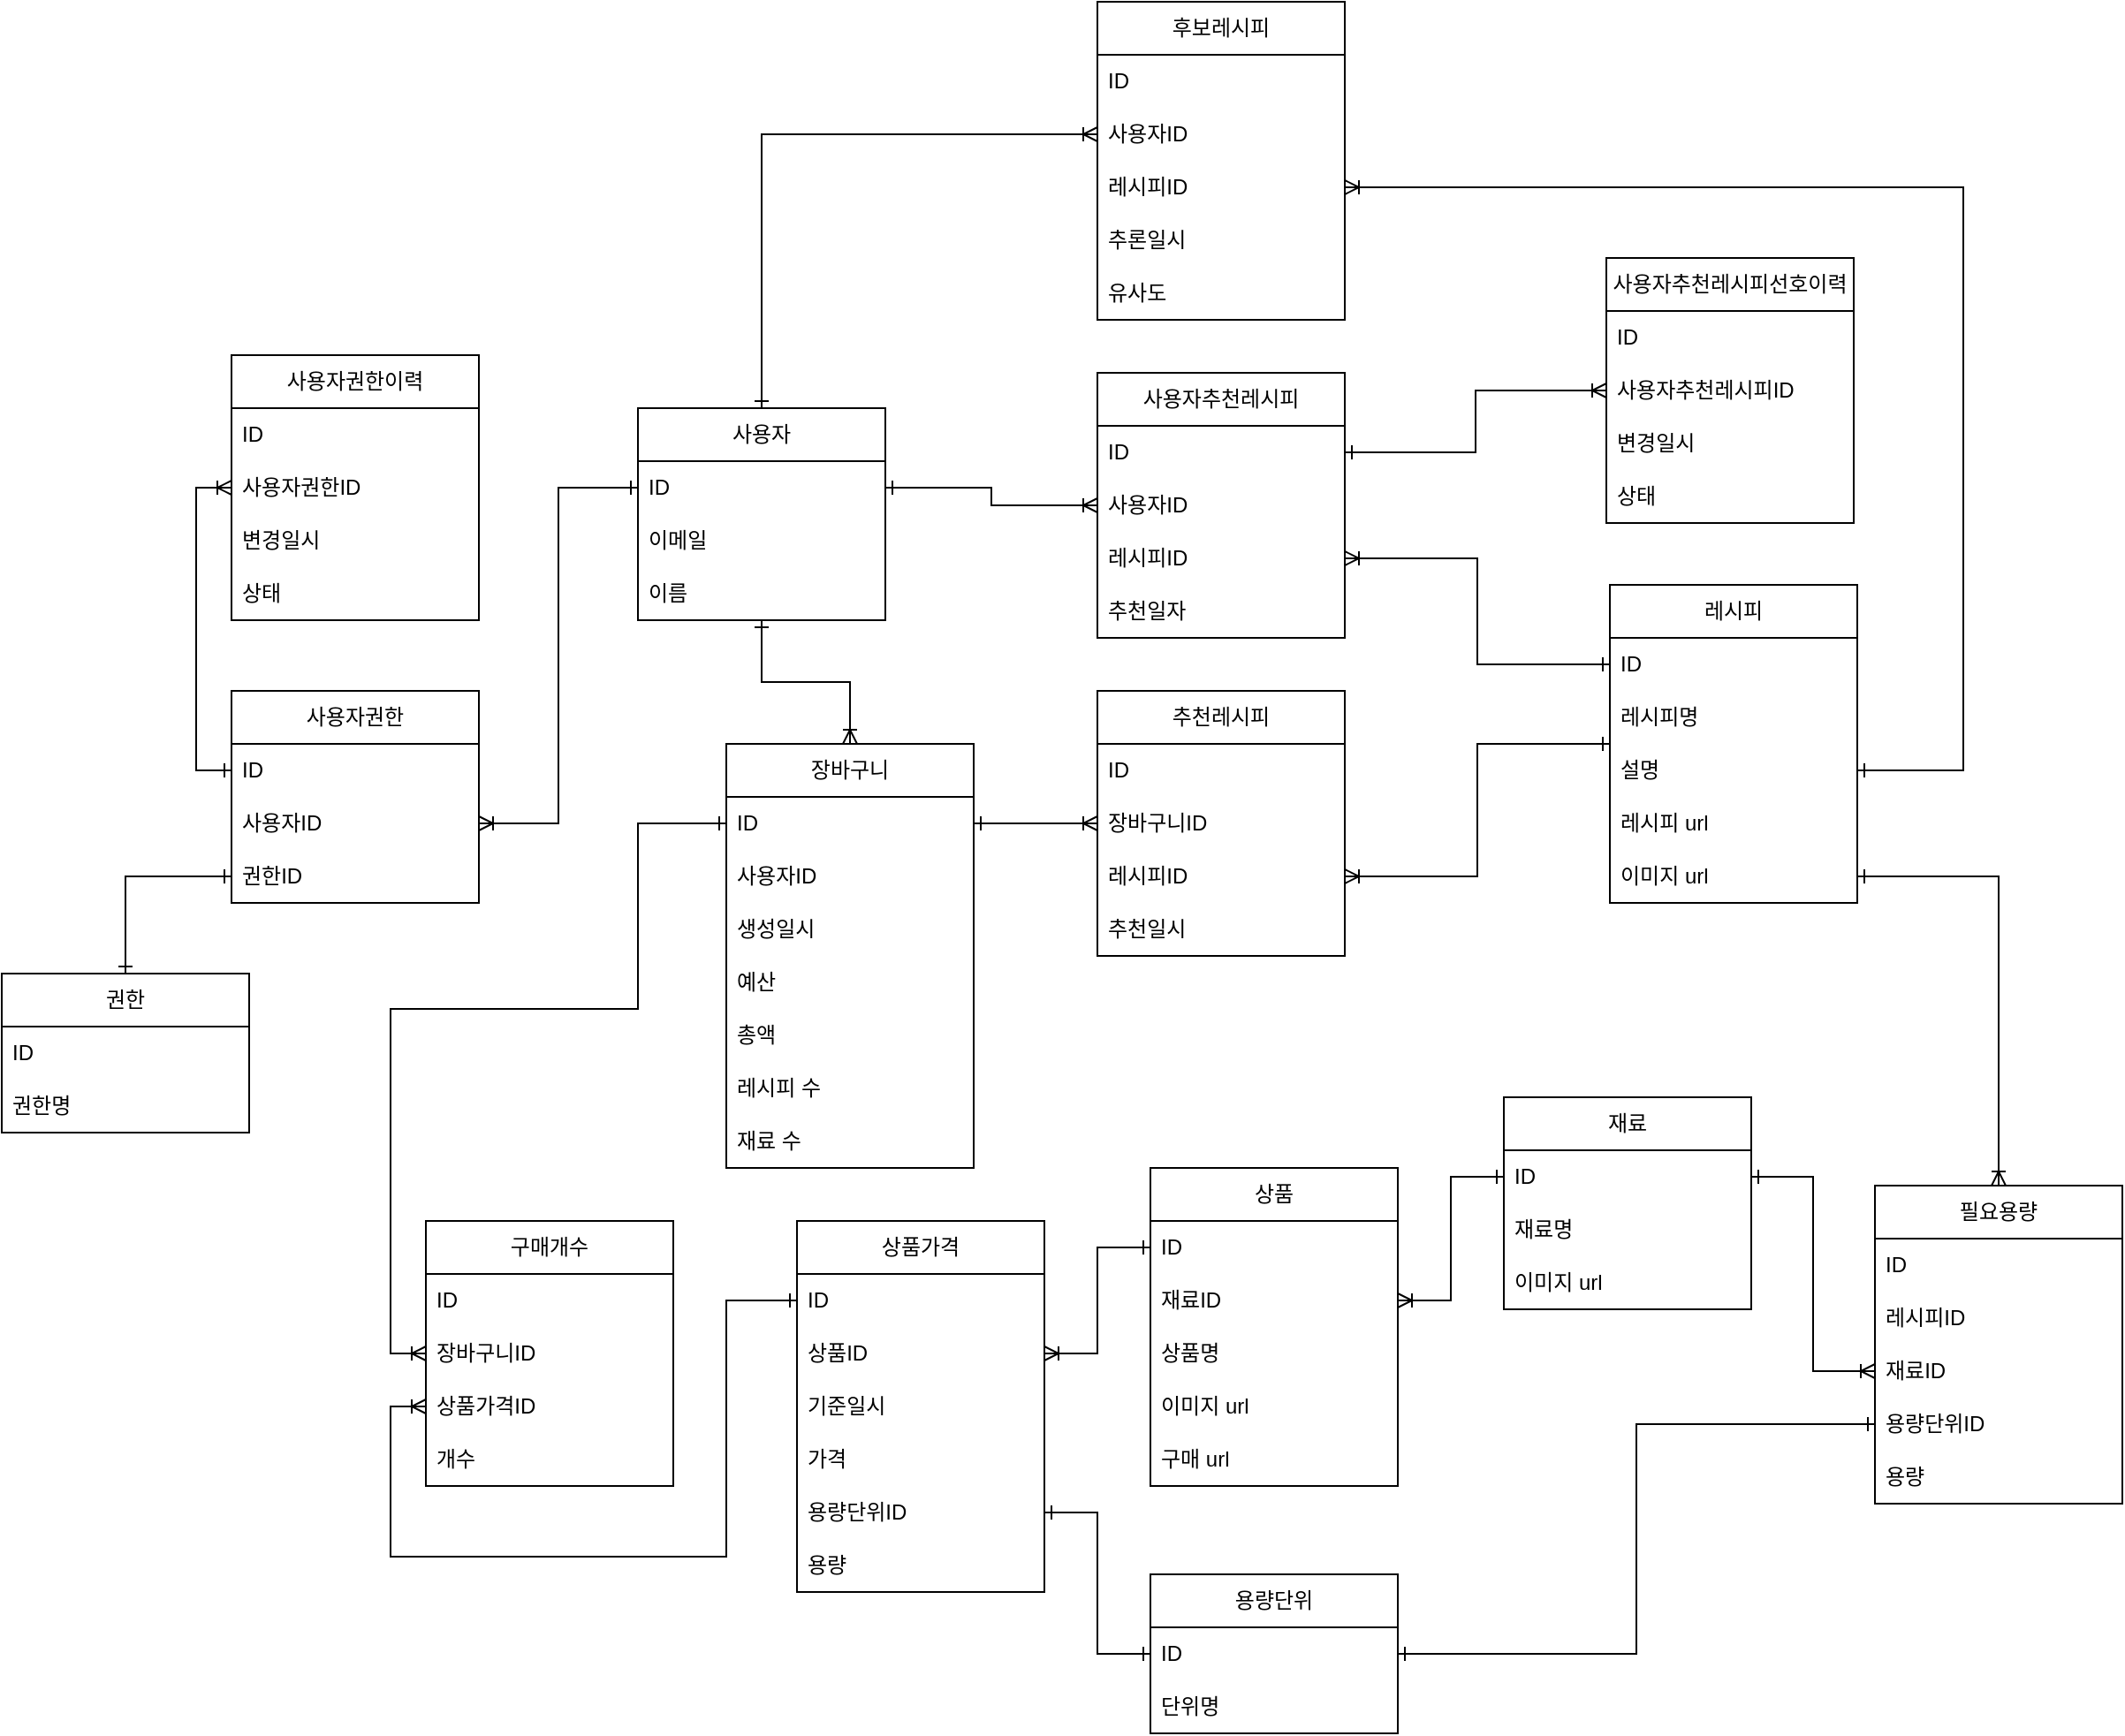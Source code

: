 <mxfile version="24.4.13" type="github">
  <diagram id="R2lEEEUBdFMjLlhIrx00" name="Page-1">
    <mxGraphModel dx="1908" dy="2206" grid="1" gridSize="10" guides="1" tooltips="1" connect="1" arrows="1" fold="1" page="1" pageScale="1" pageWidth="850" pageHeight="1100" math="0" shadow="0" extFonts="Permanent Marker^https://fonts.googleapis.com/css?family=Permanent+Marker">
      <root>
        <mxCell id="0" />
        <mxCell id="1" parent="0" />
        <mxCell id="Ee06GFcQ30DCkJuO8rS5-138" style="edgeStyle=orthogonalEdgeStyle;rounded=0;orthogonalLoop=1;jettySize=auto;html=1;entryX=0.5;entryY=0;entryDx=0;entryDy=0;startArrow=ERone;startFill=0;endArrow=ERoneToMany;endFill=0;" edge="1" parent="1" source="Ee06GFcQ30DCkJuO8rS5-6" target="Ee06GFcQ30DCkJuO8rS5-41">
          <mxGeometry relative="1" as="geometry" />
        </mxCell>
        <mxCell id="Ee06GFcQ30DCkJuO8rS5-6" value="사용자" style="swimlane;fontStyle=0;childLayout=stackLayout;horizontal=1;startSize=30;horizontalStack=0;resizeParent=1;resizeParentMax=0;resizeLast=0;collapsible=1;marginBottom=0;whiteSpace=wrap;html=1;" vertex="1" parent="1">
          <mxGeometry x="630" y="-100" width="140" height="120" as="geometry" />
        </mxCell>
        <mxCell id="Ee06GFcQ30DCkJuO8rS5-7" value="ID" style="text;strokeColor=none;fillColor=none;align=left;verticalAlign=middle;spacingLeft=4;spacingRight=4;overflow=hidden;points=[[0,0.5],[1,0.5]];portConstraint=eastwest;rotatable=0;whiteSpace=wrap;html=1;" vertex="1" parent="Ee06GFcQ30DCkJuO8rS5-6">
          <mxGeometry y="30" width="140" height="30" as="geometry" />
        </mxCell>
        <mxCell id="Ee06GFcQ30DCkJuO8rS5-8" value="이메일" style="text;strokeColor=none;fillColor=none;align=left;verticalAlign=middle;spacingLeft=4;spacingRight=4;overflow=hidden;points=[[0,0.5],[1,0.5]];portConstraint=eastwest;rotatable=0;whiteSpace=wrap;html=1;" vertex="1" parent="Ee06GFcQ30DCkJuO8rS5-6">
          <mxGeometry y="60" width="140" height="30" as="geometry" />
        </mxCell>
        <mxCell id="Ee06GFcQ30DCkJuO8rS5-9" value="이름" style="text;strokeColor=none;fillColor=none;align=left;verticalAlign=middle;spacingLeft=4;spacingRight=4;overflow=hidden;points=[[0,0.5],[1,0.5]];portConstraint=eastwest;rotatable=0;whiteSpace=wrap;html=1;" vertex="1" parent="Ee06GFcQ30DCkJuO8rS5-6">
          <mxGeometry y="90" width="140" height="30" as="geometry" />
        </mxCell>
        <mxCell id="Ee06GFcQ30DCkJuO8rS5-14" value="사용자권한" style="swimlane;fontStyle=0;childLayout=stackLayout;horizontal=1;startSize=30;horizontalStack=0;resizeParent=1;resizeParentMax=0;resizeLast=0;collapsible=1;marginBottom=0;whiteSpace=wrap;html=1;" vertex="1" parent="1">
          <mxGeometry x="400" y="60" width="140" height="120" as="geometry" />
        </mxCell>
        <mxCell id="Ee06GFcQ30DCkJuO8rS5-15" value="ID" style="text;strokeColor=none;fillColor=none;align=left;verticalAlign=middle;spacingLeft=4;spacingRight=4;overflow=hidden;points=[[0,0.5],[1,0.5]];portConstraint=eastwest;rotatable=0;whiteSpace=wrap;html=1;" vertex="1" parent="Ee06GFcQ30DCkJuO8rS5-14">
          <mxGeometry y="30" width="140" height="30" as="geometry" />
        </mxCell>
        <mxCell id="Ee06GFcQ30DCkJuO8rS5-16" value="사용자ID" style="text;strokeColor=none;fillColor=none;align=left;verticalAlign=middle;spacingLeft=4;spacingRight=4;overflow=hidden;points=[[0,0.5],[1,0.5]];portConstraint=eastwest;rotatable=0;whiteSpace=wrap;html=1;" vertex="1" parent="Ee06GFcQ30DCkJuO8rS5-14">
          <mxGeometry y="60" width="140" height="30" as="geometry" />
        </mxCell>
        <mxCell id="Ee06GFcQ30DCkJuO8rS5-17" value="권한ID" style="text;strokeColor=none;fillColor=none;align=left;verticalAlign=middle;spacingLeft=4;spacingRight=4;overflow=hidden;points=[[0,0.5],[1,0.5]];portConstraint=eastwest;rotatable=0;whiteSpace=wrap;html=1;" vertex="1" parent="Ee06GFcQ30DCkJuO8rS5-14">
          <mxGeometry y="90" width="140" height="30" as="geometry" />
        </mxCell>
        <mxCell id="Ee06GFcQ30DCkJuO8rS5-18" value="권한" style="swimlane;fontStyle=0;childLayout=stackLayout;horizontal=1;startSize=30;horizontalStack=0;resizeParent=1;resizeParentMax=0;resizeLast=0;collapsible=1;marginBottom=0;whiteSpace=wrap;html=1;" vertex="1" parent="1">
          <mxGeometry x="270" y="220" width="140" height="90" as="geometry" />
        </mxCell>
        <mxCell id="Ee06GFcQ30DCkJuO8rS5-19" value="ID" style="text;strokeColor=none;fillColor=none;align=left;verticalAlign=middle;spacingLeft=4;spacingRight=4;overflow=hidden;points=[[0,0.5],[1,0.5]];portConstraint=eastwest;rotatable=0;whiteSpace=wrap;html=1;" vertex="1" parent="Ee06GFcQ30DCkJuO8rS5-18">
          <mxGeometry y="30" width="140" height="30" as="geometry" />
        </mxCell>
        <mxCell id="Ee06GFcQ30DCkJuO8rS5-20" value="권한명" style="text;strokeColor=none;fillColor=none;align=left;verticalAlign=middle;spacingLeft=4;spacingRight=4;overflow=hidden;points=[[0,0.5],[1,0.5]];portConstraint=eastwest;rotatable=0;whiteSpace=wrap;html=1;" vertex="1" parent="Ee06GFcQ30DCkJuO8rS5-18">
          <mxGeometry y="60" width="140" height="30" as="geometry" />
        </mxCell>
        <mxCell id="Ee06GFcQ30DCkJuO8rS5-24" value="사용자권한이력" style="swimlane;fontStyle=0;childLayout=stackLayout;horizontal=1;startSize=30;horizontalStack=0;resizeParent=1;resizeParentMax=0;resizeLast=0;collapsible=1;marginBottom=0;whiteSpace=wrap;html=1;" vertex="1" parent="1">
          <mxGeometry x="400" y="-130" width="140" height="150" as="geometry" />
        </mxCell>
        <mxCell id="Ee06GFcQ30DCkJuO8rS5-25" value="ID" style="text;strokeColor=none;fillColor=none;align=left;verticalAlign=middle;spacingLeft=4;spacingRight=4;overflow=hidden;points=[[0,0.5],[1,0.5]];portConstraint=eastwest;rotatable=0;whiteSpace=wrap;html=1;" vertex="1" parent="Ee06GFcQ30DCkJuO8rS5-24">
          <mxGeometry y="30" width="140" height="30" as="geometry" />
        </mxCell>
        <mxCell id="Ee06GFcQ30DCkJuO8rS5-28" value="사용자권한ID" style="text;strokeColor=none;fillColor=none;align=left;verticalAlign=middle;spacingLeft=4;spacingRight=4;overflow=hidden;points=[[0,0.5],[1,0.5]];portConstraint=eastwest;rotatable=0;whiteSpace=wrap;html=1;" vertex="1" parent="Ee06GFcQ30DCkJuO8rS5-24">
          <mxGeometry y="60" width="140" height="30" as="geometry" />
        </mxCell>
        <mxCell id="Ee06GFcQ30DCkJuO8rS5-26" value="변경일시" style="text;strokeColor=none;fillColor=none;align=left;verticalAlign=middle;spacingLeft=4;spacingRight=4;overflow=hidden;points=[[0,0.5],[1,0.5]];portConstraint=eastwest;rotatable=0;whiteSpace=wrap;html=1;" vertex="1" parent="Ee06GFcQ30DCkJuO8rS5-24">
          <mxGeometry y="90" width="140" height="30" as="geometry" />
        </mxCell>
        <mxCell id="Ee06GFcQ30DCkJuO8rS5-27" value="상태" style="text;strokeColor=none;fillColor=none;align=left;verticalAlign=middle;spacingLeft=4;spacingRight=4;overflow=hidden;points=[[0,0.5],[1,0.5]];portConstraint=eastwest;rotatable=0;whiteSpace=wrap;html=1;" vertex="1" parent="Ee06GFcQ30DCkJuO8rS5-24">
          <mxGeometry y="120" width="140" height="30" as="geometry" />
        </mxCell>
        <mxCell id="Ee06GFcQ30DCkJuO8rS5-29" style="edgeStyle=orthogonalEdgeStyle;rounded=0;orthogonalLoop=1;jettySize=auto;html=1;exitX=0;exitY=0.5;exitDx=0;exitDy=0;entryX=0;entryY=0.5;entryDx=0;entryDy=0;endArrow=ERoneToMany;endFill=0;startArrow=ERone;startFill=0;" edge="1" parent="1" source="Ee06GFcQ30DCkJuO8rS5-15" target="Ee06GFcQ30DCkJuO8rS5-28">
          <mxGeometry relative="1" as="geometry" />
        </mxCell>
        <mxCell id="Ee06GFcQ30DCkJuO8rS5-30" style="edgeStyle=orthogonalEdgeStyle;rounded=0;orthogonalLoop=1;jettySize=auto;html=1;exitX=0;exitY=0.5;exitDx=0;exitDy=0;entryX=1;entryY=0.5;entryDx=0;entryDy=0;startArrow=ERone;startFill=0;endArrow=ERoneToMany;endFill=0;" edge="1" parent="1" source="Ee06GFcQ30DCkJuO8rS5-7" target="Ee06GFcQ30DCkJuO8rS5-16">
          <mxGeometry relative="1" as="geometry" />
        </mxCell>
        <mxCell id="Ee06GFcQ30DCkJuO8rS5-139" style="edgeStyle=orthogonalEdgeStyle;rounded=0;orthogonalLoop=1;jettySize=auto;html=1;entryX=1;entryY=0.5;entryDx=0;entryDy=0;startArrow=ERone;startFill=0;endArrow=ERoneToMany;endFill=0;" edge="1" parent="1" source="Ee06GFcQ30DCkJuO8rS5-32" target="Ee06GFcQ30DCkJuO8rS5-52">
          <mxGeometry relative="1" as="geometry" />
        </mxCell>
        <mxCell id="Ee06GFcQ30DCkJuO8rS5-32" value="레시피" style="swimlane;fontStyle=0;childLayout=stackLayout;horizontal=1;startSize=30;horizontalStack=0;resizeParent=1;resizeParentMax=0;resizeLast=0;collapsible=1;marginBottom=0;whiteSpace=wrap;html=1;" vertex="1" parent="1">
          <mxGeometry x="1180" width="140" height="180" as="geometry" />
        </mxCell>
        <mxCell id="Ee06GFcQ30DCkJuO8rS5-33" value="ID" style="text;strokeColor=none;fillColor=none;align=left;verticalAlign=middle;spacingLeft=4;spacingRight=4;overflow=hidden;points=[[0,0.5],[1,0.5]];portConstraint=eastwest;rotatable=0;whiteSpace=wrap;html=1;" vertex="1" parent="Ee06GFcQ30DCkJuO8rS5-32">
          <mxGeometry y="30" width="140" height="30" as="geometry" />
        </mxCell>
        <mxCell id="Ee06GFcQ30DCkJuO8rS5-34" value="레시피명" style="text;strokeColor=none;fillColor=none;align=left;verticalAlign=middle;spacingLeft=4;spacingRight=4;overflow=hidden;points=[[0,0.5],[1,0.5]];portConstraint=eastwest;rotatable=0;whiteSpace=wrap;html=1;" vertex="1" parent="Ee06GFcQ30DCkJuO8rS5-32">
          <mxGeometry y="60" width="140" height="30" as="geometry" />
        </mxCell>
        <mxCell id="Ee06GFcQ30DCkJuO8rS5-35" value="설명" style="text;strokeColor=none;fillColor=none;align=left;verticalAlign=middle;spacingLeft=4;spacingRight=4;overflow=hidden;points=[[0,0.5],[1,0.5]];portConstraint=eastwest;rotatable=0;whiteSpace=wrap;html=1;" vertex="1" parent="Ee06GFcQ30DCkJuO8rS5-32">
          <mxGeometry y="90" width="140" height="30" as="geometry" />
        </mxCell>
        <mxCell id="Ee06GFcQ30DCkJuO8rS5-37" value="레시피 url" style="text;strokeColor=none;fillColor=none;align=left;verticalAlign=middle;spacingLeft=4;spacingRight=4;overflow=hidden;points=[[0,0.5],[1,0.5]];portConstraint=eastwest;rotatable=0;whiteSpace=wrap;html=1;" vertex="1" parent="Ee06GFcQ30DCkJuO8rS5-32">
          <mxGeometry y="120" width="140" height="30" as="geometry" />
        </mxCell>
        <mxCell id="Ee06GFcQ30DCkJuO8rS5-36" value="이미지 url" style="text;strokeColor=none;fillColor=none;align=left;verticalAlign=middle;spacingLeft=4;spacingRight=4;overflow=hidden;points=[[0,0.5],[1,0.5]];portConstraint=eastwest;rotatable=0;whiteSpace=wrap;html=1;" vertex="1" parent="Ee06GFcQ30DCkJuO8rS5-32">
          <mxGeometry y="150" width="140" height="30" as="geometry" />
        </mxCell>
        <mxCell id="Ee06GFcQ30DCkJuO8rS5-41" value="장바구니" style="swimlane;fontStyle=0;childLayout=stackLayout;horizontal=1;startSize=30;horizontalStack=0;resizeParent=1;resizeParentMax=0;resizeLast=0;collapsible=1;marginBottom=0;whiteSpace=wrap;html=1;" vertex="1" parent="1">
          <mxGeometry x="680" y="90" width="140" height="240" as="geometry" />
        </mxCell>
        <mxCell id="Ee06GFcQ30DCkJuO8rS5-42" value="ID" style="text;strokeColor=none;fillColor=none;align=left;verticalAlign=middle;spacingLeft=4;spacingRight=4;overflow=hidden;points=[[0,0.5],[1,0.5]];portConstraint=eastwest;rotatable=0;whiteSpace=wrap;html=1;" vertex="1" parent="Ee06GFcQ30DCkJuO8rS5-41">
          <mxGeometry y="30" width="140" height="30" as="geometry" />
        </mxCell>
        <mxCell id="Ee06GFcQ30DCkJuO8rS5-43" value="사용자ID" style="text;strokeColor=none;fillColor=none;align=left;verticalAlign=middle;spacingLeft=4;spacingRight=4;overflow=hidden;points=[[0,0.5],[1,0.5]];portConstraint=eastwest;rotatable=0;whiteSpace=wrap;html=1;" vertex="1" parent="Ee06GFcQ30DCkJuO8rS5-41">
          <mxGeometry y="60" width="140" height="30" as="geometry" />
        </mxCell>
        <mxCell id="Ee06GFcQ30DCkJuO8rS5-44" value="생성일시" style="text;strokeColor=none;fillColor=none;align=left;verticalAlign=middle;spacingLeft=4;spacingRight=4;overflow=hidden;points=[[0,0.5],[1,0.5]];portConstraint=eastwest;rotatable=0;whiteSpace=wrap;html=1;" vertex="1" parent="Ee06GFcQ30DCkJuO8rS5-41">
          <mxGeometry y="90" width="140" height="30" as="geometry" />
        </mxCell>
        <mxCell id="Ee06GFcQ30DCkJuO8rS5-45" value="예산" style="text;strokeColor=none;fillColor=none;align=left;verticalAlign=middle;spacingLeft=4;spacingRight=4;overflow=hidden;points=[[0,0.5],[1,0.5]];portConstraint=eastwest;rotatable=0;whiteSpace=wrap;html=1;" vertex="1" parent="Ee06GFcQ30DCkJuO8rS5-41">
          <mxGeometry y="120" width="140" height="30" as="geometry" />
        </mxCell>
        <mxCell id="Ee06GFcQ30DCkJuO8rS5-46" value="총액" style="text;strokeColor=none;fillColor=none;align=left;verticalAlign=middle;spacingLeft=4;spacingRight=4;overflow=hidden;points=[[0,0.5],[1,0.5]];portConstraint=eastwest;rotatable=0;whiteSpace=wrap;html=1;" vertex="1" parent="Ee06GFcQ30DCkJuO8rS5-41">
          <mxGeometry y="150" width="140" height="30" as="geometry" />
        </mxCell>
        <mxCell id="Ee06GFcQ30DCkJuO8rS5-47" value="레시피 수" style="text;strokeColor=none;fillColor=none;align=left;verticalAlign=middle;spacingLeft=4;spacingRight=4;overflow=hidden;points=[[0,0.5],[1,0.5]];portConstraint=eastwest;rotatable=0;whiteSpace=wrap;html=1;" vertex="1" parent="Ee06GFcQ30DCkJuO8rS5-41">
          <mxGeometry y="180" width="140" height="30" as="geometry" />
        </mxCell>
        <mxCell id="Ee06GFcQ30DCkJuO8rS5-48" value="재료 수" style="text;strokeColor=none;fillColor=none;align=left;verticalAlign=middle;spacingLeft=4;spacingRight=4;overflow=hidden;points=[[0,0.5],[1,0.5]];portConstraint=eastwest;rotatable=0;whiteSpace=wrap;html=1;" vertex="1" parent="Ee06GFcQ30DCkJuO8rS5-41">
          <mxGeometry y="210" width="140" height="30" as="geometry" />
        </mxCell>
        <mxCell id="Ee06GFcQ30DCkJuO8rS5-49" value="추천레시피" style="swimlane;fontStyle=0;childLayout=stackLayout;horizontal=1;startSize=30;horizontalStack=0;resizeParent=1;resizeParentMax=0;resizeLast=0;collapsible=1;marginBottom=0;whiteSpace=wrap;html=1;" vertex="1" parent="1">
          <mxGeometry x="890" y="60" width="140" height="150" as="geometry" />
        </mxCell>
        <mxCell id="Ee06GFcQ30DCkJuO8rS5-50" value="ID" style="text;strokeColor=none;fillColor=none;align=left;verticalAlign=middle;spacingLeft=4;spacingRight=4;overflow=hidden;points=[[0,0.5],[1,0.5]];portConstraint=eastwest;rotatable=0;whiteSpace=wrap;html=1;" vertex="1" parent="Ee06GFcQ30DCkJuO8rS5-49">
          <mxGeometry y="30" width="140" height="30" as="geometry" />
        </mxCell>
        <mxCell id="Ee06GFcQ30DCkJuO8rS5-51" value="장바구니ID" style="text;strokeColor=none;fillColor=none;align=left;verticalAlign=middle;spacingLeft=4;spacingRight=4;overflow=hidden;points=[[0,0.5],[1,0.5]];portConstraint=eastwest;rotatable=0;whiteSpace=wrap;html=1;" vertex="1" parent="Ee06GFcQ30DCkJuO8rS5-49">
          <mxGeometry y="60" width="140" height="30" as="geometry" />
        </mxCell>
        <mxCell id="Ee06GFcQ30DCkJuO8rS5-52" value="레시피ID" style="text;strokeColor=none;fillColor=none;align=left;verticalAlign=middle;spacingLeft=4;spacingRight=4;overflow=hidden;points=[[0,0.5],[1,0.5]];portConstraint=eastwest;rotatable=0;whiteSpace=wrap;html=1;" vertex="1" parent="Ee06GFcQ30DCkJuO8rS5-49">
          <mxGeometry y="90" width="140" height="30" as="geometry" />
        </mxCell>
        <mxCell id="Ee06GFcQ30DCkJuO8rS5-53" value="추천일시" style="text;strokeColor=none;fillColor=none;align=left;verticalAlign=middle;spacingLeft=4;spacingRight=4;overflow=hidden;points=[[0,0.5],[1,0.5]];portConstraint=eastwest;rotatable=0;whiteSpace=wrap;html=1;" vertex="1" parent="Ee06GFcQ30DCkJuO8rS5-49">
          <mxGeometry y="120" width="140" height="30" as="geometry" />
        </mxCell>
        <mxCell id="Ee06GFcQ30DCkJuO8rS5-55" style="edgeStyle=orthogonalEdgeStyle;rounded=0;orthogonalLoop=1;jettySize=auto;html=1;exitX=1;exitY=0.5;exitDx=0;exitDy=0;entryX=0;entryY=0.5;entryDx=0;entryDy=0;startArrow=ERone;startFill=0;endArrow=ERoneToMany;endFill=0;" edge="1" parent="1" source="Ee06GFcQ30DCkJuO8rS5-42" target="Ee06GFcQ30DCkJuO8rS5-49">
          <mxGeometry relative="1" as="geometry" />
        </mxCell>
        <mxCell id="Ee06GFcQ30DCkJuO8rS5-57" value="사용자추천레시피" style="swimlane;fontStyle=0;childLayout=stackLayout;horizontal=1;startSize=30;horizontalStack=0;resizeParent=1;resizeParentMax=0;resizeLast=0;collapsible=1;marginBottom=0;whiteSpace=wrap;html=1;" vertex="1" parent="1">
          <mxGeometry x="890" y="-120" width="140" height="150" as="geometry" />
        </mxCell>
        <mxCell id="Ee06GFcQ30DCkJuO8rS5-58" value="ID" style="text;strokeColor=none;fillColor=none;align=left;verticalAlign=middle;spacingLeft=4;spacingRight=4;overflow=hidden;points=[[0,0.5],[1,0.5]];portConstraint=eastwest;rotatable=0;whiteSpace=wrap;html=1;" vertex="1" parent="Ee06GFcQ30DCkJuO8rS5-57">
          <mxGeometry y="30" width="140" height="30" as="geometry" />
        </mxCell>
        <mxCell id="Ee06GFcQ30DCkJuO8rS5-59" value="사용자ID" style="text;strokeColor=none;fillColor=none;align=left;verticalAlign=middle;spacingLeft=4;spacingRight=4;overflow=hidden;points=[[0,0.5],[1,0.5]];portConstraint=eastwest;rotatable=0;whiteSpace=wrap;html=1;" vertex="1" parent="Ee06GFcQ30DCkJuO8rS5-57">
          <mxGeometry y="60" width="140" height="30" as="geometry" />
        </mxCell>
        <mxCell id="Ee06GFcQ30DCkJuO8rS5-60" value="레시피ID" style="text;strokeColor=none;fillColor=none;align=left;verticalAlign=middle;spacingLeft=4;spacingRight=4;overflow=hidden;points=[[0,0.5],[1,0.5]];portConstraint=eastwest;rotatable=0;whiteSpace=wrap;html=1;" vertex="1" parent="Ee06GFcQ30DCkJuO8rS5-57">
          <mxGeometry y="90" width="140" height="30" as="geometry" />
        </mxCell>
        <mxCell id="Ee06GFcQ30DCkJuO8rS5-163" value="추천일자" style="text;strokeColor=none;fillColor=none;align=left;verticalAlign=middle;spacingLeft=4;spacingRight=4;overflow=hidden;points=[[0,0.5],[1,0.5]];portConstraint=eastwest;rotatable=0;whiteSpace=wrap;html=1;" vertex="1" parent="Ee06GFcQ30DCkJuO8rS5-57">
          <mxGeometry y="120" width="140" height="30" as="geometry" />
        </mxCell>
        <mxCell id="Ee06GFcQ30DCkJuO8rS5-63" style="edgeStyle=orthogonalEdgeStyle;rounded=0;orthogonalLoop=1;jettySize=auto;html=1;exitX=1;exitY=0.5;exitDx=0;exitDy=0;entryX=0;entryY=0.5;entryDx=0;entryDy=0;startArrow=ERone;startFill=0;endArrow=ERoneToMany;endFill=0;" edge="1" parent="1" source="Ee06GFcQ30DCkJuO8rS5-7" target="Ee06GFcQ30DCkJuO8rS5-59">
          <mxGeometry relative="1" as="geometry" />
        </mxCell>
        <mxCell id="Ee06GFcQ30DCkJuO8rS5-65" value="사용자추천레시피선호이력" style="swimlane;fontStyle=0;childLayout=stackLayout;horizontal=1;startSize=30;horizontalStack=0;resizeParent=1;resizeParentMax=0;resizeLast=0;collapsible=1;marginBottom=0;whiteSpace=wrap;html=1;" vertex="1" parent="1">
          <mxGeometry x="1178" y="-185" width="140" height="150" as="geometry" />
        </mxCell>
        <mxCell id="Ee06GFcQ30DCkJuO8rS5-66" value="ID" style="text;strokeColor=none;fillColor=none;align=left;verticalAlign=middle;spacingLeft=4;spacingRight=4;overflow=hidden;points=[[0,0.5],[1,0.5]];portConstraint=eastwest;rotatable=0;whiteSpace=wrap;html=1;" vertex="1" parent="Ee06GFcQ30DCkJuO8rS5-65">
          <mxGeometry y="30" width="140" height="30" as="geometry" />
        </mxCell>
        <mxCell id="Ee06GFcQ30DCkJuO8rS5-67" value="사용자추천레시피ID" style="text;strokeColor=none;fillColor=none;align=left;verticalAlign=middle;spacingLeft=4;spacingRight=4;overflow=hidden;points=[[0,0.5],[1,0.5]];portConstraint=eastwest;rotatable=0;whiteSpace=wrap;html=1;" vertex="1" parent="Ee06GFcQ30DCkJuO8rS5-65">
          <mxGeometry y="60" width="140" height="30" as="geometry" />
        </mxCell>
        <mxCell id="Ee06GFcQ30DCkJuO8rS5-68" value="변경일시" style="text;strokeColor=none;fillColor=none;align=left;verticalAlign=middle;spacingLeft=4;spacingRight=4;overflow=hidden;points=[[0,0.5],[1,0.5]];portConstraint=eastwest;rotatable=0;whiteSpace=wrap;html=1;" vertex="1" parent="Ee06GFcQ30DCkJuO8rS5-65">
          <mxGeometry y="90" width="140" height="30" as="geometry" />
        </mxCell>
        <mxCell id="Ee06GFcQ30DCkJuO8rS5-70" value="상태" style="text;strokeColor=none;fillColor=none;align=left;verticalAlign=middle;spacingLeft=4;spacingRight=4;overflow=hidden;points=[[0,0.5],[1,0.5]];portConstraint=eastwest;rotatable=0;whiteSpace=wrap;html=1;" vertex="1" parent="Ee06GFcQ30DCkJuO8rS5-65">
          <mxGeometry y="120" width="140" height="30" as="geometry" />
        </mxCell>
        <mxCell id="Ee06GFcQ30DCkJuO8rS5-71" style="edgeStyle=orthogonalEdgeStyle;rounded=0;orthogonalLoop=1;jettySize=auto;html=1;exitX=1;exitY=0.5;exitDx=0;exitDy=0;entryX=0;entryY=0.5;entryDx=0;entryDy=0;startArrow=ERone;startFill=0;endArrow=ERoneToMany;endFill=0;" edge="1" parent="1" source="Ee06GFcQ30DCkJuO8rS5-58" target="Ee06GFcQ30DCkJuO8rS5-67">
          <mxGeometry relative="1" as="geometry" />
        </mxCell>
        <mxCell id="Ee06GFcQ30DCkJuO8rS5-72" value="재료" style="swimlane;fontStyle=0;childLayout=stackLayout;horizontal=1;startSize=30;horizontalStack=0;resizeParent=1;resizeParentMax=0;resizeLast=0;collapsible=1;marginBottom=0;whiteSpace=wrap;html=1;" vertex="1" parent="1">
          <mxGeometry x="1120" y="290" width="140" height="120" as="geometry" />
        </mxCell>
        <mxCell id="Ee06GFcQ30DCkJuO8rS5-73" value="ID" style="text;strokeColor=none;fillColor=none;align=left;verticalAlign=middle;spacingLeft=4;spacingRight=4;overflow=hidden;points=[[0,0.5],[1,0.5]];portConstraint=eastwest;rotatable=0;whiteSpace=wrap;html=1;" vertex="1" parent="Ee06GFcQ30DCkJuO8rS5-72">
          <mxGeometry y="30" width="140" height="30" as="geometry" />
        </mxCell>
        <mxCell id="Ee06GFcQ30DCkJuO8rS5-74" value="재료명" style="text;strokeColor=none;fillColor=none;align=left;verticalAlign=middle;spacingLeft=4;spacingRight=4;overflow=hidden;points=[[0,0.5],[1,0.5]];portConstraint=eastwest;rotatable=0;whiteSpace=wrap;html=1;" vertex="1" parent="Ee06GFcQ30DCkJuO8rS5-72">
          <mxGeometry y="60" width="140" height="30" as="geometry" />
        </mxCell>
        <mxCell id="Ee06GFcQ30DCkJuO8rS5-75" value="이미지 url" style="text;strokeColor=none;fillColor=none;align=left;verticalAlign=middle;spacingLeft=4;spacingRight=4;overflow=hidden;points=[[0,0.5],[1,0.5]];portConstraint=eastwest;rotatable=0;whiteSpace=wrap;html=1;" vertex="1" parent="Ee06GFcQ30DCkJuO8rS5-72">
          <mxGeometry y="90" width="140" height="30" as="geometry" />
        </mxCell>
        <mxCell id="Ee06GFcQ30DCkJuO8rS5-78" value="필요용량" style="swimlane;fontStyle=0;childLayout=stackLayout;horizontal=1;startSize=30;horizontalStack=0;resizeParent=1;resizeParentMax=0;resizeLast=0;collapsible=1;marginBottom=0;whiteSpace=wrap;html=1;" vertex="1" parent="1">
          <mxGeometry x="1330" y="340" width="140" height="180" as="geometry" />
        </mxCell>
        <mxCell id="Ee06GFcQ30DCkJuO8rS5-79" value="ID" style="text;strokeColor=none;fillColor=none;align=left;verticalAlign=middle;spacingLeft=4;spacingRight=4;overflow=hidden;points=[[0,0.5],[1,0.5]];portConstraint=eastwest;rotatable=0;whiteSpace=wrap;html=1;" vertex="1" parent="Ee06GFcQ30DCkJuO8rS5-78">
          <mxGeometry y="30" width="140" height="30" as="geometry" />
        </mxCell>
        <mxCell id="Ee06GFcQ30DCkJuO8rS5-80" value="레시피ID" style="text;strokeColor=none;fillColor=none;align=left;verticalAlign=middle;spacingLeft=4;spacingRight=4;overflow=hidden;points=[[0,0.5],[1,0.5]];portConstraint=eastwest;rotatable=0;whiteSpace=wrap;html=1;" vertex="1" parent="Ee06GFcQ30DCkJuO8rS5-78">
          <mxGeometry y="60" width="140" height="30" as="geometry" />
        </mxCell>
        <mxCell id="Ee06GFcQ30DCkJuO8rS5-81" value="재료ID" style="text;strokeColor=none;fillColor=none;align=left;verticalAlign=middle;spacingLeft=4;spacingRight=4;overflow=hidden;points=[[0,0.5],[1,0.5]];portConstraint=eastwest;rotatable=0;whiteSpace=wrap;html=1;" vertex="1" parent="Ee06GFcQ30DCkJuO8rS5-78">
          <mxGeometry y="90" width="140" height="30" as="geometry" />
        </mxCell>
        <mxCell id="Ee06GFcQ30DCkJuO8rS5-82" value="용량단위ID" style="text;strokeColor=none;fillColor=none;align=left;verticalAlign=middle;spacingLeft=4;spacingRight=4;overflow=hidden;points=[[0,0.5],[1,0.5]];portConstraint=eastwest;rotatable=0;whiteSpace=wrap;html=1;" vertex="1" parent="Ee06GFcQ30DCkJuO8rS5-78">
          <mxGeometry y="120" width="140" height="30" as="geometry" />
        </mxCell>
        <mxCell id="Ee06GFcQ30DCkJuO8rS5-96" value="용량" style="text;strokeColor=none;fillColor=none;align=left;verticalAlign=middle;spacingLeft=4;spacingRight=4;overflow=hidden;points=[[0,0.5],[1,0.5]];portConstraint=eastwest;rotatable=0;whiteSpace=wrap;html=1;" vertex="1" parent="Ee06GFcQ30DCkJuO8rS5-78">
          <mxGeometry y="150" width="140" height="30" as="geometry" />
        </mxCell>
        <mxCell id="Ee06GFcQ30DCkJuO8rS5-83" value="용량단위" style="swimlane;fontStyle=0;childLayout=stackLayout;horizontal=1;startSize=30;horizontalStack=0;resizeParent=1;resizeParentMax=0;resizeLast=0;collapsible=1;marginBottom=0;whiteSpace=wrap;html=1;" vertex="1" parent="1">
          <mxGeometry x="920" y="560" width="140" height="90" as="geometry" />
        </mxCell>
        <mxCell id="Ee06GFcQ30DCkJuO8rS5-84" value="ID" style="text;strokeColor=none;fillColor=none;align=left;verticalAlign=middle;spacingLeft=4;spacingRight=4;overflow=hidden;points=[[0,0.5],[1,0.5]];portConstraint=eastwest;rotatable=0;whiteSpace=wrap;html=1;" vertex="1" parent="Ee06GFcQ30DCkJuO8rS5-83">
          <mxGeometry y="30" width="140" height="30" as="geometry" />
        </mxCell>
        <mxCell id="Ee06GFcQ30DCkJuO8rS5-85" value="단위명" style="text;strokeColor=none;fillColor=none;align=left;verticalAlign=middle;spacingLeft=4;spacingRight=4;overflow=hidden;points=[[0,0.5],[1,0.5]];portConstraint=eastwest;rotatable=0;whiteSpace=wrap;html=1;" vertex="1" parent="Ee06GFcQ30DCkJuO8rS5-83">
          <mxGeometry y="60" width="140" height="30" as="geometry" />
        </mxCell>
        <mxCell id="Ee06GFcQ30DCkJuO8rS5-89" style="edgeStyle=orthogonalEdgeStyle;rounded=0;orthogonalLoop=1;jettySize=auto;html=1;exitX=1;exitY=0.5;exitDx=0;exitDy=0;entryX=0;entryY=0.5;entryDx=0;entryDy=0;startArrow=ERone;startFill=0;endArrow=ERoneToMany;endFill=0;" edge="1" parent="1" source="Ee06GFcQ30DCkJuO8rS5-73" target="Ee06GFcQ30DCkJuO8rS5-81">
          <mxGeometry relative="1" as="geometry" />
        </mxCell>
        <mxCell id="Ee06GFcQ30DCkJuO8rS5-91" style="edgeStyle=orthogonalEdgeStyle;rounded=0;orthogonalLoop=1;jettySize=auto;html=1;exitX=1;exitY=0.5;exitDx=0;exitDy=0;entryX=0;entryY=0.5;entryDx=0;entryDy=0;startArrow=ERone;startFill=0;endArrow=ERone;endFill=0;" edge="1" parent="1" source="Ee06GFcQ30DCkJuO8rS5-84" target="Ee06GFcQ30DCkJuO8rS5-82">
          <mxGeometry relative="1" as="geometry" />
        </mxCell>
        <mxCell id="Ee06GFcQ30DCkJuO8rS5-92" value="상품" style="swimlane;fontStyle=0;childLayout=stackLayout;horizontal=1;startSize=30;horizontalStack=0;resizeParent=1;resizeParentMax=0;resizeLast=0;collapsible=1;marginBottom=0;whiteSpace=wrap;html=1;" vertex="1" parent="1">
          <mxGeometry x="920" y="330" width="140" height="180" as="geometry" />
        </mxCell>
        <mxCell id="Ee06GFcQ30DCkJuO8rS5-93" value="ID" style="text;strokeColor=none;fillColor=none;align=left;verticalAlign=middle;spacingLeft=4;spacingRight=4;overflow=hidden;points=[[0,0.5],[1,0.5]];portConstraint=eastwest;rotatable=0;whiteSpace=wrap;html=1;" vertex="1" parent="Ee06GFcQ30DCkJuO8rS5-92">
          <mxGeometry y="30" width="140" height="30" as="geometry" />
        </mxCell>
        <mxCell id="Ee06GFcQ30DCkJuO8rS5-94" value="재료ID" style="text;strokeColor=none;fillColor=none;align=left;verticalAlign=middle;spacingLeft=4;spacingRight=4;overflow=hidden;points=[[0,0.5],[1,0.5]];portConstraint=eastwest;rotatable=0;whiteSpace=wrap;html=1;" vertex="1" parent="Ee06GFcQ30DCkJuO8rS5-92">
          <mxGeometry y="60" width="140" height="30" as="geometry" />
        </mxCell>
        <mxCell id="Ee06GFcQ30DCkJuO8rS5-95" value="&lt;div&gt;&lt;span style=&quot;background-color: initial;&quot;&gt;상품명&lt;/span&gt;&lt;br&gt;&lt;/div&gt;" style="text;strokeColor=none;fillColor=none;align=left;verticalAlign=middle;spacingLeft=4;spacingRight=4;overflow=hidden;points=[[0,0.5],[1,0.5]];portConstraint=eastwest;rotatable=0;whiteSpace=wrap;html=1;" vertex="1" parent="Ee06GFcQ30DCkJuO8rS5-92">
          <mxGeometry y="90" width="140" height="30" as="geometry" />
        </mxCell>
        <mxCell id="Ee06GFcQ30DCkJuO8rS5-97" value="이미지 url" style="text;strokeColor=none;fillColor=none;align=left;verticalAlign=middle;spacingLeft=4;spacingRight=4;overflow=hidden;points=[[0,0.5],[1,0.5]];portConstraint=eastwest;rotatable=0;whiteSpace=wrap;html=1;" vertex="1" parent="Ee06GFcQ30DCkJuO8rS5-92">
          <mxGeometry y="120" width="140" height="30" as="geometry" />
        </mxCell>
        <mxCell id="Ee06GFcQ30DCkJuO8rS5-98" value="구매 url" style="text;strokeColor=none;fillColor=none;align=left;verticalAlign=middle;spacingLeft=4;spacingRight=4;overflow=hidden;points=[[0,0.5],[1,0.5]];portConstraint=eastwest;rotatable=0;whiteSpace=wrap;html=1;" vertex="1" parent="Ee06GFcQ30DCkJuO8rS5-92">
          <mxGeometry y="150" width="140" height="30" as="geometry" />
        </mxCell>
        <mxCell id="Ee06GFcQ30DCkJuO8rS5-99" style="edgeStyle=orthogonalEdgeStyle;rounded=0;orthogonalLoop=1;jettySize=auto;html=1;exitX=0;exitY=0.5;exitDx=0;exitDy=0;entryX=1;entryY=0.5;entryDx=0;entryDy=0;startArrow=ERone;startFill=0;endArrow=ERoneToMany;endFill=0;" edge="1" parent="1" source="Ee06GFcQ30DCkJuO8rS5-73" target="Ee06GFcQ30DCkJuO8rS5-94">
          <mxGeometry relative="1" as="geometry" />
        </mxCell>
        <mxCell id="Ee06GFcQ30DCkJuO8rS5-113" value="구매개수" style="swimlane;fontStyle=0;childLayout=stackLayout;horizontal=1;startSize=30;horizontalStack=0;resizeParent=1;resizeParentMax=0;resizeLast=0;collapsible=1;marginBottom=0;whiteSpace=wrap;html=1;" vertex="1" parent="1">
          <mxGeometry x="510" y="360" width="140" height="150" as="geometry" />
        </mxCell>
        <mxCell id="Ee06GFcQ30DCkJuO8rS5-114" value="ID" style="text;strokeColor=none;fillColor=none;align=left;verticalAlign=middle;spacingLeft=4;spacingRight=4;overflow=hidden;points=[[0,0.5],[1,0.5]];portConstraint=eastwest;rotatable=0;whiteSpace=wrap;html=1;" vertex="1" parent="Ee06GFcQ30DCkJuO8rS5-113">
          <mxGeometry y="30" width="140" height="30" as="geometry" />
        </mxCell>
        <mxCell id="Ee06GFcQ30DCkJuO8rS5-115" value="장바구니ID" style="text;strokeColor=none;fillColor=none;align=left;verticalAlign=middle;spacingLeft=4;spacingRight=4;overflow=hidden;points=[[0,0.5],[1,0.5]];portConstraint=eastwest;rotatable=0;whiteSpace=wrap;html=1;" vertex="1" parent="Ee06GFcQ30DCkJuO8rS5-113">
          <mxGeometry y="60" width="140" height="30" as="geometry" />
        </mxCell>
        <mxCell id="Ee06GFcQ30DCkJuO8rS5-116" value="상품가격ID" style="text;strokeColor=none;fillColor=none;align=left;verticalAlign=middle;spacingLeft=4;spacingRight=4;overflow=hidden;points=[[0,0.5],[1,0.5]];portConstraint=eastwest;rotatable=0;whiteSpace=wrap;html=1;" vertex="1" parent="Ee06GFcQ30DCkJuO8rS5-113">
          <mxGeometry y="90" width="140" height="30" as="geometry" />
        </mxCell>
        <mxCell id="Ee06GFcQ30DCkJuO8rS5-117" value="개수" style="text;strokeColor=none;fillColor=none;align=left;verticalAlign=middle;spacingLeft=4;spacingRight=4;overflow=hidden;points=[[0,0.5],[1,0.5]];portConstraint=eastwest;rotatable=0;whiteSpace=wrap;html=1;" vertex="1" parent="Ee06GFcQ30DCkJuO8rS5-113">
          <mxGeometry y="120" width="140" height="30" as="geometry" />
        </mxCell>
        <mxCell id="Ee06GFcQ30DCkJuO8rS5-118" value="상품가격" style="swimlane;fontStyle=0;childLayout=stackLayout;horizontal=1;startSize=30;horizontalStack=0;resizeParent=1;resizeParentMax=0;resizeLast=0;collapsible=1;marginBottom=0;whiteSpace=wrap;html=1;" vertex="1" parent="1">
          <mxGeometry x="720" y="360" width="140" height="210" as="geometry" />
        </mxCell>
        <mxCell id="Ee06GFcQ30DCkJuO8rS5-119" value="ID" style="text;strokeColor=none;fillColor=none;align=left;verticalAlign=middle;spacingLeft=4;spacingRight=4;overflow=hidden;points=[[0,0.5],[1,0.5]];portConstraint=eastwest;rotatable=0;whiteSpace=wrap;html=1;" vertex="1" parent="Ee06GFcQ30DCkJuO8rS5-118">
          <mxGeometry y="30" width="140" height="30" as="geometry" />
        </mxCell>
        <mxCell id="Ee06GFcQ30DCkJuO8rS5-120" value="상품ID" style="text;strokeColor=none;fillColor=none;align=left;verticalAlign=middle;spacingLeft=4;spacingRight=4;overflow=hidden;points=[[0,0.5],[1,0.5]];portConstraint=eastwest;rotatable=0;whiteSpace=wrap;html=1;" vertex="1" parent="Ee06GFcQ30DCkJuO8rS5-118">
          <mxGeometry y="60" width="140" height="30" as="geometry" />
        </mxCell>
        <mxCell id="Ee06GFcQ30DCkJuO8rS5-121" value="기준일시" style="text;strokeColor=none;fillColor=none;align=left;verticalAlign=middle;spacingLeft=4;spacingRight=4;overflow=hidden;points=[[0,0.5],[1,0.5]];portConstraint=eastwest;rotatable=0;whiteSpace=wrap;html=1;" vertex="1" parent="Ee06GFcQ30DCkJuO8rS5-118">
          <mxGeometry y="90" width="140" height="30" as="geometry" />
        </mxCell>
        <mxCell id="Ee06GFcQ30DCkJuO8rS5-122" value="가격" style="text;strokeColor=none;fillColor=none;align=left;verticalAlign=middle;spacingLeft=4;spacingRight=4;overflow=hidden;points=[[0,0.5],[1,0.5]];portConstraint=eastwest;rotatable=0;whiteSpace=wrap;html=1;" vertex="1" parent="Ee06GFcQ30DCkJuO8rS5-118">
          <mxGeometry y="120" width="140" height="30" as="geometry" />
        </mxCell>
        <mxCell id="Ee06GFcQ30DCkJuO8rS5-143" value="용량단위ID" style="text;strokeColor=none;fillColor=none;align=left;verticalAlign=middle;spacingLeft=4;spacingRight=4;overflow=hidden;points=[[0,0.5],[1,0.5]];portConstraint=eastwest;rotatable=0;whiteSpace=wrap;html=1;" vertex="1" parent="Ee06GFcQ30DCkJuO8rS5-118">
          <mxGeometry y="150" width="140" height="30" as="geometry" />
        </mxCell>
        <mxCell id="Ee06GFcQ30DCkJuO8rS5-142" value="용량" style="text;strokeColor=none;fillColor=none;align=left;verticalAlign=middle;spacingLeft=4;spacingRight=4;overflow=hidden;points=[[0,0.5],[1,0.5]];portConstraint=eastwest;rotatable=0;whiteSpace=wrap;html=1;" vertex="1" parent="Ee06GFcQ30DCkJuO8rS5-118">
          <mxGeometry y="180" width="140" height="30" as="geometry" />
        </mxCell>
        <mxCell id="Ee06GFcQ30DCkJuO8rS5-124" style="edgeStyle=orthogonalEdgeStyle;rounded=0;orthogonalLoop=1;jettySize=auto;html=1;exitX=0;exitY=0.5;exitDx=0;exitDy=0;entryX=1;entryY=0.5;entryDx=0;entryDy=0;startArrow=ERone;startFill=0;endArrow=ERoneToMany;endFill=0;" edge="1" parent="1" source="Ee06GFcQ30DCkJuO8rS5-93" target="Ee06GFcQ30DCkJuO8rS5-120">
          <mxGeometry relative="1" as="geometry" />
        </mxCell>
        <mxCell id="Ee06GFcQ30DCkJuO8rS5-135" style="edgeStyle=orthogonalEdgeStyle;rounded=0;orthogonalLoop=1;jettySize=auto;html=1;exitX=0;exitY=0.5;exitDx=0;exitDy=0;entryX=0;entryY=0.5;entryDx=0;entryDy=0;startArrow=ERone;startFill=0;endArrow=ERoneToMany;endFill=0;" edge="1" parent="1" source="Ee06GFcQ30DCkJuO8rS5-42" target="Ee06GFcQ30DCkJuO8rS5-115">
          <mxGeometry relative="1" as="geometry">
            <Array as="points">
              <mxPoint x="630" y="135" />
              <mxPoint x="630" y="240" />
              <mxPoint x="490" y="240" />
              <mxPoint x="490" y="435" />
            </Array>
          </mxGeometry>
        </mxCell>
        <mxCell id="Ee06GFcQ30DCkJuO8rS5-137" style="edgeStyle=orthogonalEdgeStyle;rounded=0;orthogonalLoop=1;jettySize=auto;html=1;exitX=0;exitY=0.5;exitDx=0;exitDy=0;entryX=1;entryY=0.5;entryDx=0;entryDy=0;startArrow=ERone;startFill=0;endArrow=ERoneToMany;endFill=0;" edge="1" parent="1" source="Ee06GFcQ30DCkJuO8rS5-33" target="Ee06GFcQ30DCkJuO8rS5-60">
          <mxGeometry relative="1" as="geometry" />
        </mxCell>
        <mxCell id="Ee06GFcQ30DCkJuO8rS5-145" style="edgeStyle=orthogonalEdgeStyle;rounded=0;orthogonalLoop=1;jettySize=auto;html=1;exitX=0;exitY=0.5;exitDx=0;exitDy=0;entryX=1;entryY=0.5;entryDx=0;entryDy=0;startArrow=ERone;startFill=0;endArrow=ERone;endFill=0;" edge="1" parent="1" source="Ee06GFcQ30DCkJuO8rS5-84" target="Ee06GFcQ30DCkJuO8rS5-143">
          <mxGeometry relative="1" as="geometry" />
        </mxCell>
        <mxCell id="Ee06GFcQ30DCkJuO8rS5-146" style="edgeStyle=orthogonalEdgeStyle;rounded=0;orthogonalLoop=1;jettySize=auto;html=1;exitX=0;exitY=0.5;exitDx=0;exitDy=0;entryX=0;entryY=0.5;entryDx=0;entryDy=0;startArrow=ERone;startFill=0;endArrow=ERoneToMany;endFill=0;" edge="1" parent="1" source="Ee06GFcQ30DCkJuO8rS5-119" target="Ee06GFcQ30DCkJuO8rS5-116">
          <mxGeometry relative="1" as="geometry">
            <Array as="points">
              <mxPoint x="680" y="405" />
              <mxPoint x="680" y="550" />
              <mxPoint x="490" y="550" />
              <mxPoint x="490" y="465" />
            </Array>
          </mxGeometry>
        </mxCell>
        <mxCell id="Ee06GFcQ30DCkJuO8rS5-147" style="edgeStyle=orthogonalEdgeStyle;rounded=0;orthogonalLoop=1;jettySize=auto;html=1;entryX=0.5;entryY=0;entryDx=0;entryDy=0;startArrow=ERone;startFill=0;endArrow=ERone;endFill=0;" edge="1" parent="1" source="Ee06GFcQ30DCkJuO8rS5-17" target="Ee06GFcQ30DCkJuO8rS5-18">
          <mxGeometry relative="1" as="geometry" />
        </mxCell>
        <mxCell id="Ee06GFcQ30DCkJuO8rS5-148" value="후보레시피" style="swimlane;fontStyle=0;childLayout=stackLayout;horizontal=1;startSize=30;horizontalStack=0;resizeParent=1;resizeParentMax=0;resizeLast=0;collapsible=1;marginBottom=0;whiteSpace=wrap;html=1;" vertex="1" parent="1">
          <mxGeometry x="890" y="-330" width="140" height="180" as="geometry" />
        </mxCell>
        <mxCell id="Ee06GFcQ30DCkJuO8rS5-149" value="ID" style="text;strokeColor=none;fillColor=none;align=left;verticalAlign=middle;spacingLeft=4;spacingRight=4;overflow=hidden;points=[[0,0.5],[1,0.5]];portConstraint=eastwest;rotatable=0;whiteSpace=wrap;html=1;" vertex="1" parent="Ee06GFcQ30DCkJuO8rS5-148">
          <mxGeometry y="30" width="140" height="30" as="geometry" />
        </mxCell>
        <mxCell id="Ee06GFcQ30DCkJuO8rS5-150" value="사용자ID" style="text;strokeColor=none;fillColor=none;align=left;verticalAlign=middle;spacingLeft=4;spacingRight=4;overflow=hidden;points=[[0,0.5],[1,0.5]];portConstraint=eastwest;rotatable=0;whiteSpace=wrap;html=1;" vertex="1" parent="Ee06GFcQ30DCkJuO8rS5-148">
          <mxGeometry y="60" width="140" height="30" as="geometry" />
        </mxCell>
        <mxCell id="Ee06GFcQ30DCkJuO8rS5-151" value="레시피ID" style="text;strokeColor=none;fillColor=none;align=left;verticalAlign=middle;spacingLeft=4;spacingRight=4;overflow=hidden;points=[[0,0.5],[1,0.5]];portConstraint=eastwest;rotatable=0;whiteSpace=wrap;html=1;" vertex="1" parent="Ee06GFcQ30DCkJuO8rS5-148">
          <mxGeometry y="90" width="140" height="30" as="geometry" />
        </mxCell>
        <mxCell id="Ee06GFcQ30DCkJuO8rS5-152" value="추론일시" style="text;strokeColor=none;fillColor=none;align=left;verticalAlign=middle;spacingLeft=4;spacingRight=4;overflow=hidden;points=[[0,0.5],[1,0.5]];portConstraint=eastwest;rotatable=0;whiteSpace=wrap;html=1;" vertex="1" parent="Ee06GFcQ30DCkJuO8rS5-148">
          <mxGeometry y="120" width="140" height="30" as="geometry" />
        </mxCell>
        <mxCell id="Ee06GFcQ30DCkJuO8rS5-153" value="유사도" style="text;strokeColor=none;fillColor=none;align=left;verticalAlign=middle;spacingLeft=4;spacingRight=4;overflow=hidden;points=[[0,0.5],[1,0.5]];portConstraint=eastwest;rotatable=0;whiteSpace=wrap;html=1;" vertex="1" parent="Ee06GFcQ30DCkJuO8rS5-148">
          <mxGeometry y="150" width="140" height="30" as="geometry" />
        </mxCell>
        <mxCell id="Ee06GFcQ30DCkJuO8rS5-154" style="edgeStyle=orthogonalEdgeStyle;rounded=0;orthogonalLoop=1;jettySize=auto;html=1;exitX=0;exitY=0.5;exitDx=0;exitDy=0;entryX=0.5;entryY=0;entryDx=0;entryDy=0;startArrow=ERoneToMany;startFill=0;endArrow=ERone;endFill=0;" edge="1" parent="1" source="Ee06GFcQ30DCkJuO8rS5-150" target="Ee06GFcQ30DCkJuO8rS5-6">
          <mxGeometry relative="1" as="geometry" />
        </mxCell>
        <mxCell id="Ee06GFcQ30DCkJuO8rS5-155" style="edgeStyle=orthogonalEdgeStyle;rounded=0;orthogonalLoop=1;jettySize=auto;html=1;entryX=1;entryY=0.5;entryDx=0;entryDy=0;startArrow=ERoneToMany;startFill=0;endArrow=ERone;endFill=0;" edge="1" parent="1" source="Ee06GFcQ30DCkJuO8rS5-151" target="Ee06GFcQ30DCkJuO8rS5-35">
          <mxGeometry relative="1" as="geometry">
            <Array as="points">
              <mxPoint x="1380" y="-225" />
              <mxPoint x="1380" y="105" />
            </Array>
          </mxGeometry>
        </mxCell>
        <mxCell id="Ee06GFcQ30DCkJuO8rS5-156" style="edgeStyle=orthogonalEdgeStyle;rounded=0;orthogonalLoop=1;jettySize=auto;html=1;entryX=0.5;entryY=0;entryDx=0;entryDy=0;startArrow=ERone;startFill=0;endArrow=ERoneToMany;endFill=0;" edge="1" parent="1" source="Ee06GFcQ30DCkJuO8rS5-36" target="Ee06GFcQ30DCkJuO8rS5-78">
          <mxGeometry relative="1" as="geometry" />
        </mxCell>
      </root>
    </mxGraphModel>
  </diagram>
</mxfile>
